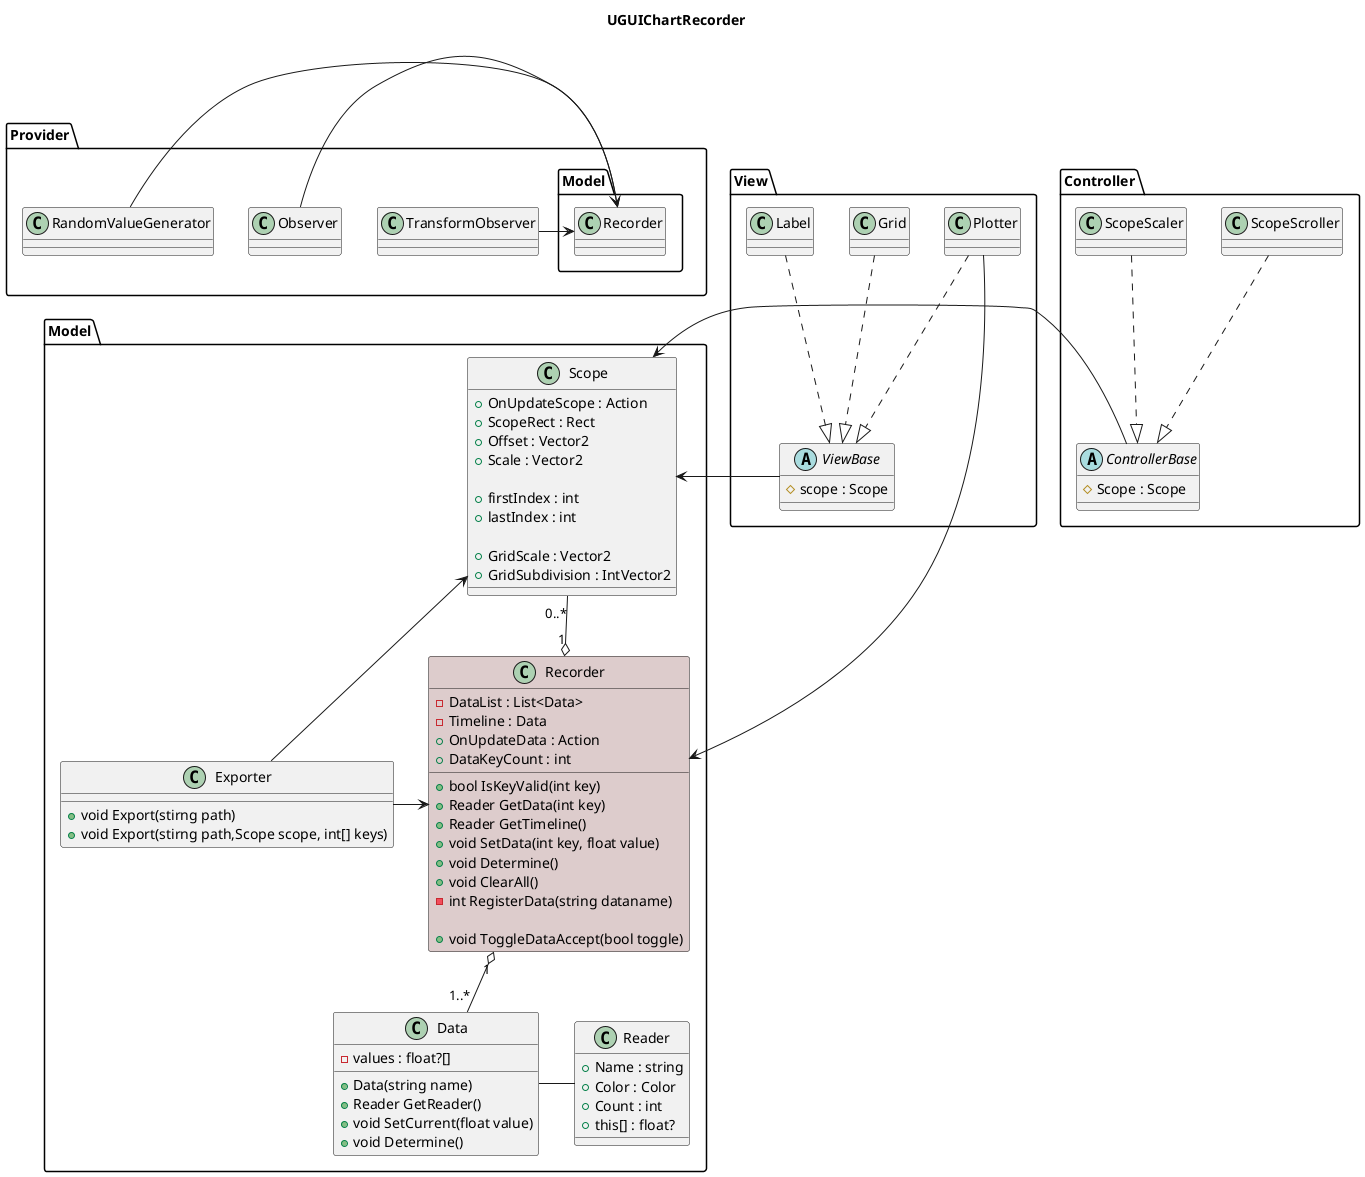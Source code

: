 @startuml

title UGUIChartRecorder

namespace Provider{
  TransformObserver -> Model.Recorder
  Observer -> Model.Recorder
  RandomValueGenerator -> Model.Recorder
}

namespace Model{

  class Recorder #DDCCCC{
    -DataList : List<Data>
    -Timeline : Data
    +OnUpdateData : Action
    +DataKeyCount : int
    +bool IsKeyValid(int key)
    +Reader GetData(int key)
    +Reader GetTimeline()
    +void SetData(int key, float value)
    +void Determine()
    +void ClearAll()
    -int RegisterData(string dataname)

    +void ToggleDataAccept(bool toggle)
  }
  Recorder "1" o-- "1..*" Data

  class Data{
    -values : float?[]
    +Data(string name)
    +Reader GetReader()
    +void SetCurrent(float value)
    +void Determine()
  }
  Data - Reader

  class Reader{
    +Name : string
    +Color : Color
    +Count : int
    +this[] : float?
  }

  class Scope{
    +OnUpdateScope : Action
    +ScopeRect : Rect
    +Offset : Vector2
    +Scale : Vector2

    +firstIndex : int
    +lastIndex : int

    +GridScale : Vector2
    +GridSubdivision : IntVector2
  }
  Scope "0..*" --o "1" Recorder

  class Exporter{
    +void Export(stirng path)
    +void Export(stirng path,Scope scope, int[] keys)
  }
  Exporter -> Recorder
  Exporter -u-> Scope
}

namespace View{
  abstract class ViewBase{
    #scope : Scope
  }
  ViewBase -> Model.Scope

  Plotter ..|> ViewBase
  Plotter -> Model.Recorder

  Grid ..|> ViewBase
  Label ..|> ViewBase
}

namespace Controller{
  abstract class ControllerBase{
    #Scope : Scope
  }
  ControllerBase -> Model.Scope
  ScopeScroller ..|> ControllerBase
  ScopeScaler ..|> ControllerBase
}
@enduml
